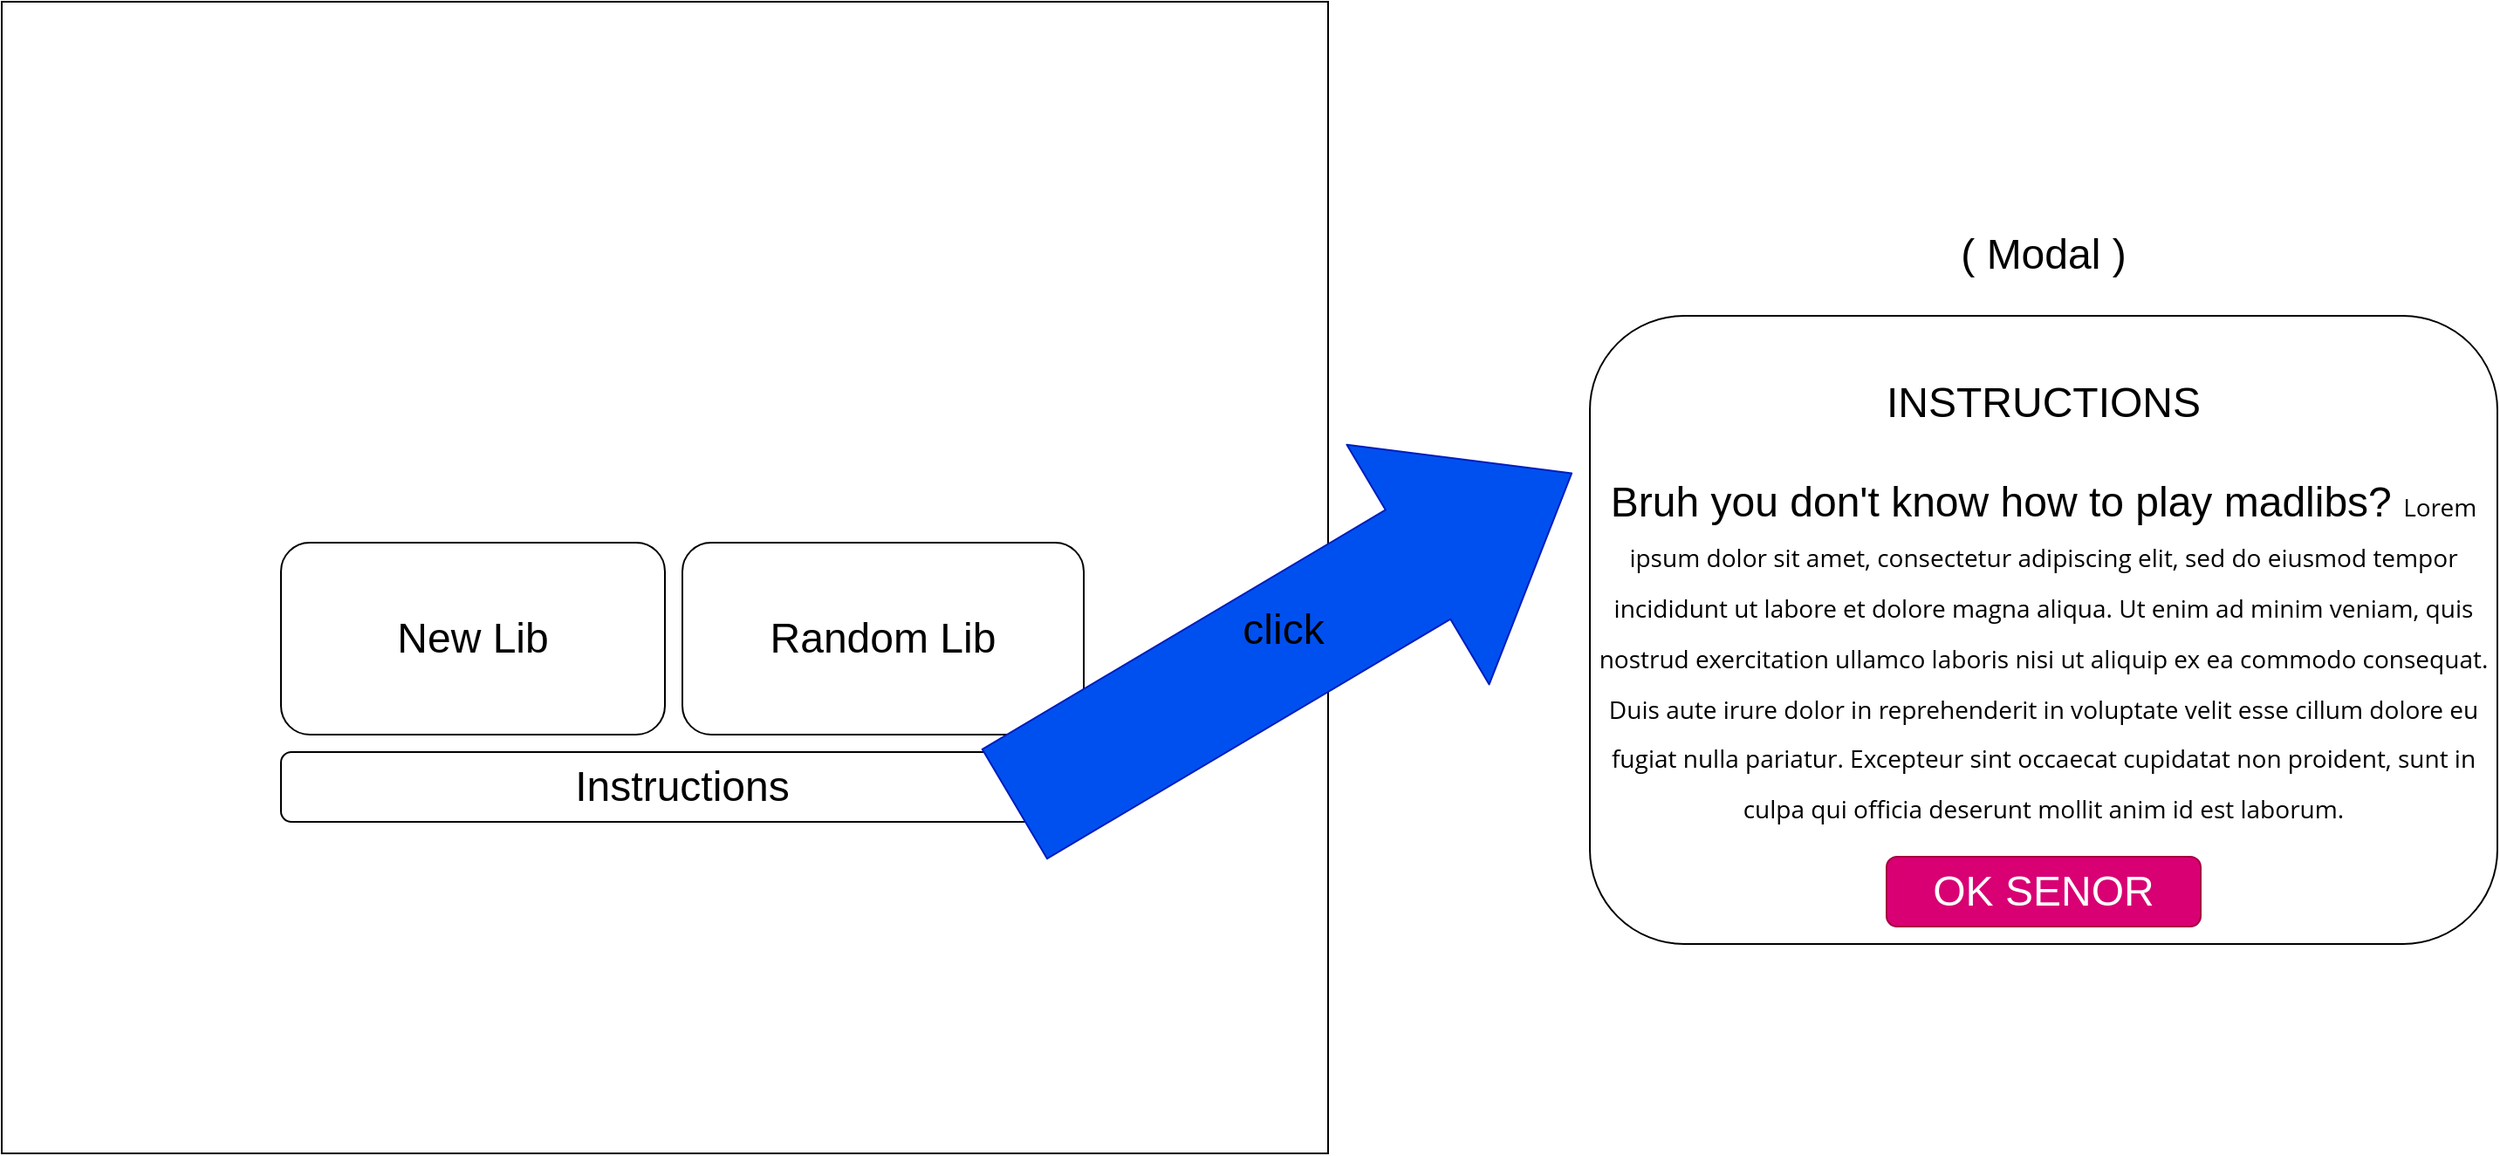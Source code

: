 <mxfile>
    <diagram id="8te7wb21LjJar14m4qgC" name="Page-1">
        <mxGraphModel dx="440" dy="1124" grid="1" gridSize="10" guides="1" tooltips="1" connect="1" arrows="1" fold="1" page="1" pageScale="1" pageWidth="850" pageHeight="1100" math="0" shadow="0">
            <root>
                <mxCell id="0"/>
                <mxCell id="1" parent="0"/>
                <mxCell id="3" value="&lt;font style=&quot;font-size: 42px;&quot;&gt;NewsLibs&lt;br&gt;&lt;br&gt;&lt;br&gt;&lt;br&gt;&lt;/font&gt;" style="rounded=0;whiteSpace=wrap;html=1;fontSize=24;verticalAlign=middle;fontColor=#FFFFFF;" parent="1" vertex="1">
                    <mxGeometry x="40" y="40" width="760" height="660" as="geometry"/>
                </mxCell>
                <mxCell id="29" value="New Lib" style="rounded=1;whiteSpace=wrap;html=1;fontSize=24;" vertex="1" parent="1">
                    <mxGeometry x="200" y="350" width="220" height="110" as="geometry"/>
                </mxCell>
                <mxCell id="30" value="Random Lib" style="rounded=1;whiteSpace=wrap;html=1;fontSize=24;" vertex="1" parent="1">
                    <mxGeometry x="430" y="350" width="230" height="110" as="geometry"/>
                </mxCell>
                <mxCell id="32" value="Instructions" style="rounded=1;whiteSpace=wrap;html=1;fontSize=24;" vertex="1" parent="1">
                    <mxGeometry x="200" y="470" width="460" height="40" as="geometry"/>
                </mxCell>
                <mxCell id="35" value="&lt;br&gt;INSTRUCTIONS&lt;br&gt;&lt;br&gt;Bruh you don't know how to play madlibs?&amp;nbsp;&lt;span style=&quot;font-family: &amp;quot;Open Sans&amp;quot;, Arial, sans-serif; font-size: 14px; text-align: justify;&quot;&gt;Lorem ipsum dolor sit amet, consectetur adipiscing elit, sed do eiusmod tempor incididunt ut labore et dolore magna aliqua. Ut enim ad minim veniam, quis nostrud exercitation ullamco laboris nisi ut aliquip ex ea commodo consequat. Duis aute irure dolor in reprehenderit in voluptate velit esse cillum dolore eu fugiat nulla pariatur. Excepteur sint occaecat cupidatat non proident, sunt in culpa qui officia deserunt mollit anim id est laborum.&lt;/span&gt;" style="rounded=1;whiteSpace=wrap;html=1;fontSize=24;verticalAlign=top;labelBackgroundColor=none;fontColor=default;" vertex="1" parent="1">
                    <mxGeometry x="950" y="220" width="520" height="360" as="geometry"/>
                </mxCell>
                <mxCell id="36" value="" style="shape=flexArrow;endArrow=classic;html=1;fontSize=24;fillColor=#0050ef;strokeColor=#001DBC;endWidth=85.918;endSize=33.8;width=72.857;" edge="1" parent="1">
                    <mxGeometry width="50" height="50" relative="1" as="geometry">
                        <mxPoint x="620" y="500" as="sourcePoint"/>
                        <mxPoint x="940" y="310" as="targetPoint"/>
                    </mxGeometry>
                </mxCell>
                <mxCell id="37" value="click" style="edgeLabel;html=1;align=center;verticalAlign=middle;resizable=0;points=[];fontSize=24;labelBackgroundColor=none;" vertex="1" connectable="0" parent="36">
                    <mxGeometry x="0.546" y="5" relative="1" as="geometry">
                        <mxPoint x="-91" y="51" as="offset"/>
                    </mxGeometry>
                </mxCell>
                <mxCell id="38" value="( Modal )" style="text;html=1;strokeColor=none;fillColor=none;align=center;verticalAlign=middle;whiteSpace=wrap;rounded=0;labelBackgroundColor=none;fontSize=24;" vertex="1" parent="1">
                    <mxGeometry x="1100" y="170" width="220" height="30" as="geometry"/>
                </mxCell>
                <mxCell id="41" value="OK SENOR" style="rounded=1;whiteSpace=wrap;html=1;labelBackgroundColor=none;fontSize=24;fontColor=#ffffff;fillColor=#d80073;strokeColor=#A50040;" vertex="1" parent="1">
                    <mxGeometry x="1120" y="530" width="180" height="40" as="geometry"/>
                </mxCell>
            </root>
        </mxGraphModel>
    </diagram>
</mxfile>